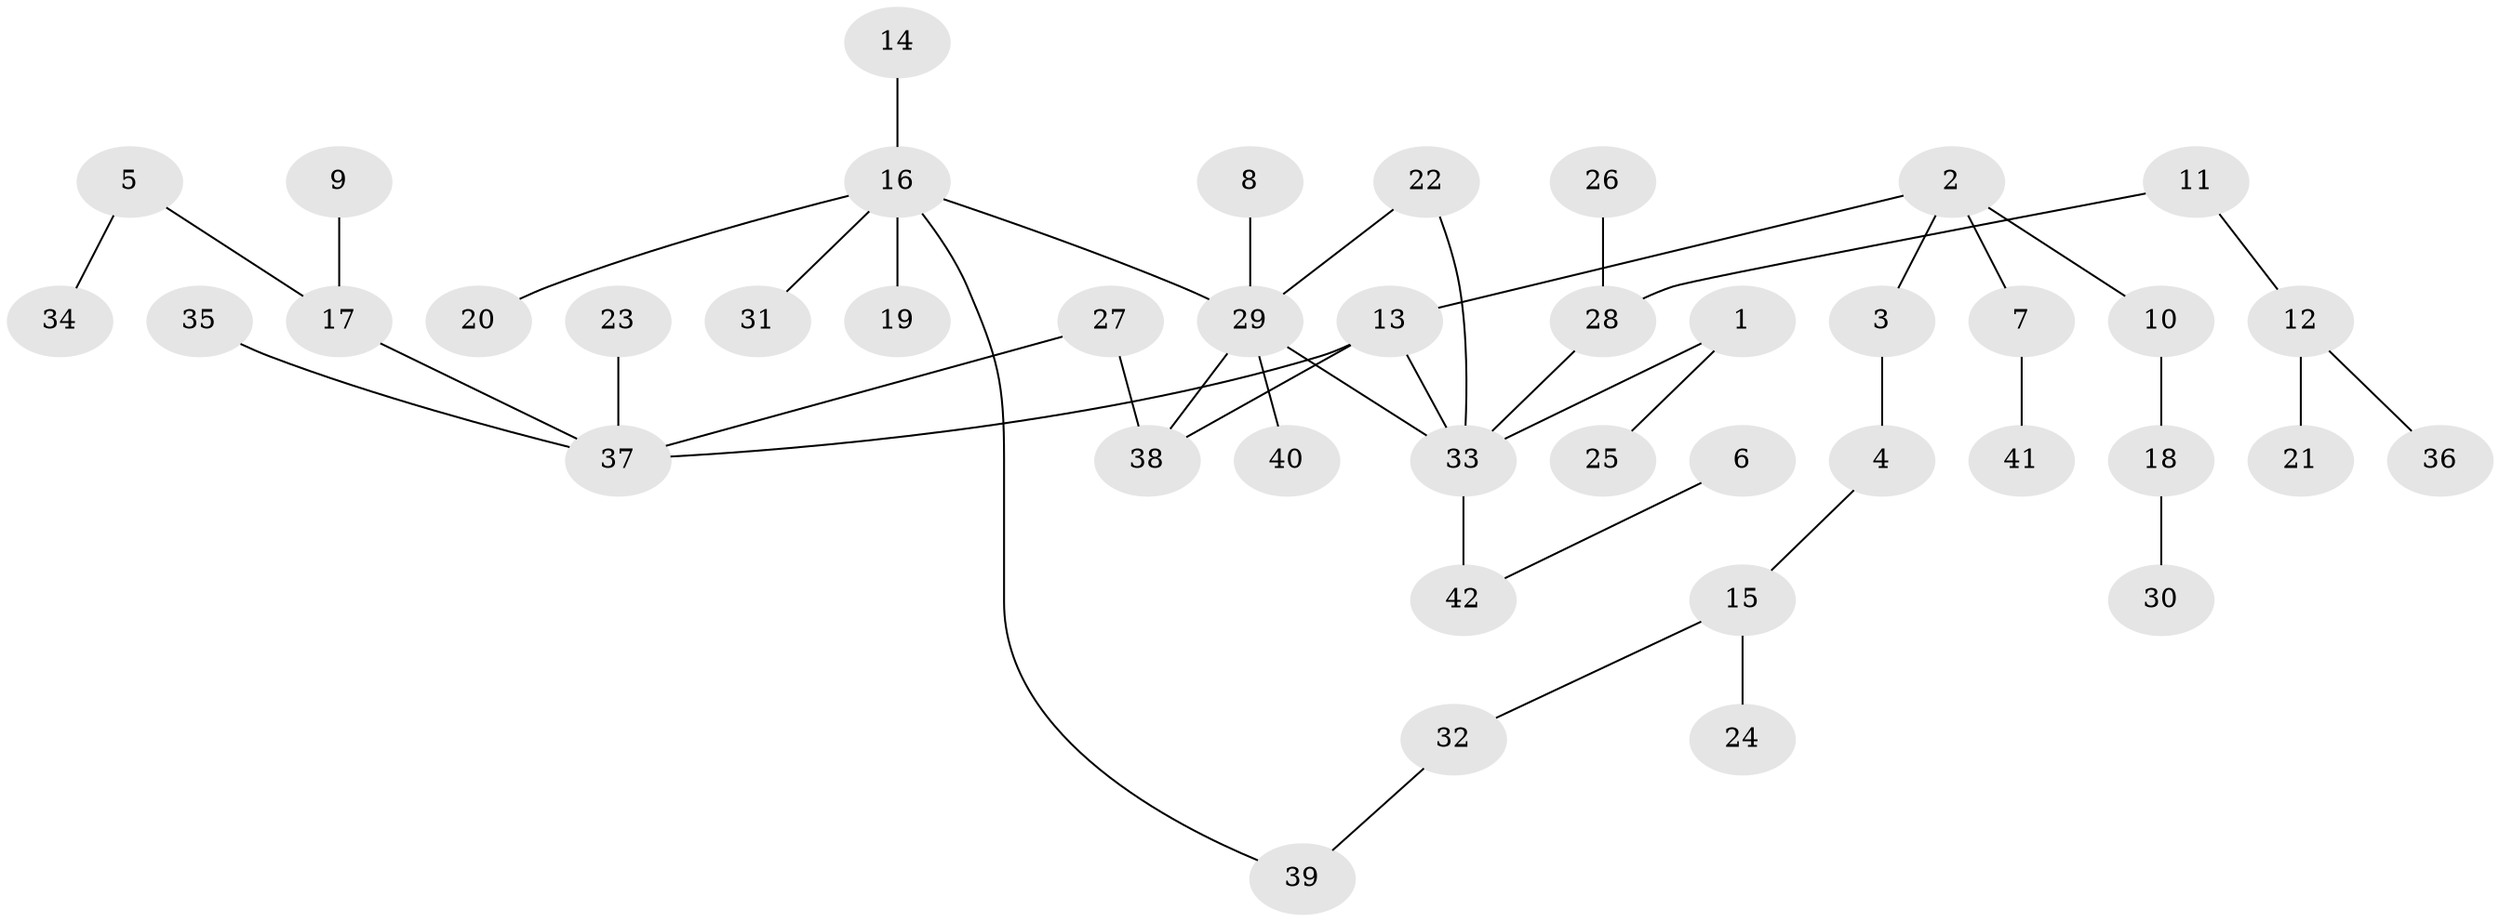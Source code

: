 // original degree distribution, {6: 0.011904761904761904, 5: 0.03571428571428571, 3: 0.16666666666666666, 7: 0.03571428571428571, 2: 0.23809523809523808, 1: 0.47619047619047616, 4: 0.023809523809523808, 8: 0.011904761904761904}
// Generated by graph-tools (version 1.1) at 2025/01/03/09/25 03:01:10]
// undirected, 42 vertices, 45 edges
graph export_dot {
graph [start="1"]
  node [color=gray90,style=filled];
  1;
  2;
  3;
  4;
  5;
  6;
  7;
  8;
  9;
  10;
  11;
  12;
  13;
  14;
  15;
  16;
  17;
  18;
  19;
  20;
  21;
  22;
  23;
  24;
  25;
  26;
  27;
  28;
  29;
  30;
  31;
  32;
  33;
  34;
  35;
  36;
  37;
  38;
  39;
  40;
  41;
  42;
  1 -- 25 [weight=1.0];
  1 -- 33 [weight=1.0];
  2 -- 3 [weight=1.0];
  2 -- 7 [weight=1.0];
  2 -- 10 [weight=1.0];
  2 -- 13 [weight=1.0];
  3 -- 4 [weight=1.0];
  4 -- 15 [weight=1.0];
  5 -- 17 [weight=1.0];
  5 -- 34 [weight=1.0];
  6 -- 42 [weight=1.0];
  7 -- 41 [weight=1.0];
  8 -- 29 [weight=1.0];
  9 -- 17 [weight=1.0];
  10 -- 18 [weight=1.0];
  11 -- 12 [weight=1.0];
  11 -- 28 [weight=1.0];
  12 -- 21 [weight=1.0];
  12 -- 36 [weight=1.0];
  13 -- 33 [weight=2.0];
  13 -- 37 [weight=1.0];
  13 -- 38 [weight=1.0];
  14 -- 16 [weight=1.0];
  15 -- 24 [weight=1.0];
  15 -- 32 [weight=1.0];
  16 -- 19 [weight=1.0];
  16 -- 20 [weight=1.0];
  16 -- 29 [weight=1.0];
  16 -- 31 [weight=1.0];
  16 -- 39 [weight=1.0];
  17 -- 37 [weight=1.0];
  18 -- 30 [weight=1.0];
  22 -- 29 [weight=1.0];
  22 -- 33 [weight=1.0];
  23 -- 37 [weight=1.0];
  26 -- 28 [weight=1.0];
  27 -- 37 [weight=1.0];
  27 -- 38 [weight=1.0];
  28 -- 33 [weight=1.0];
  29 -- 33 [weight=1.0];
  29 -- 38 [weight=1.0];
  29 -- 40 [weight=1.0];
  32 -- 39 [weight=1.0];
  33 -- 42 [weight=2.0];
  35 -- 37 [weight=1.0];
}
